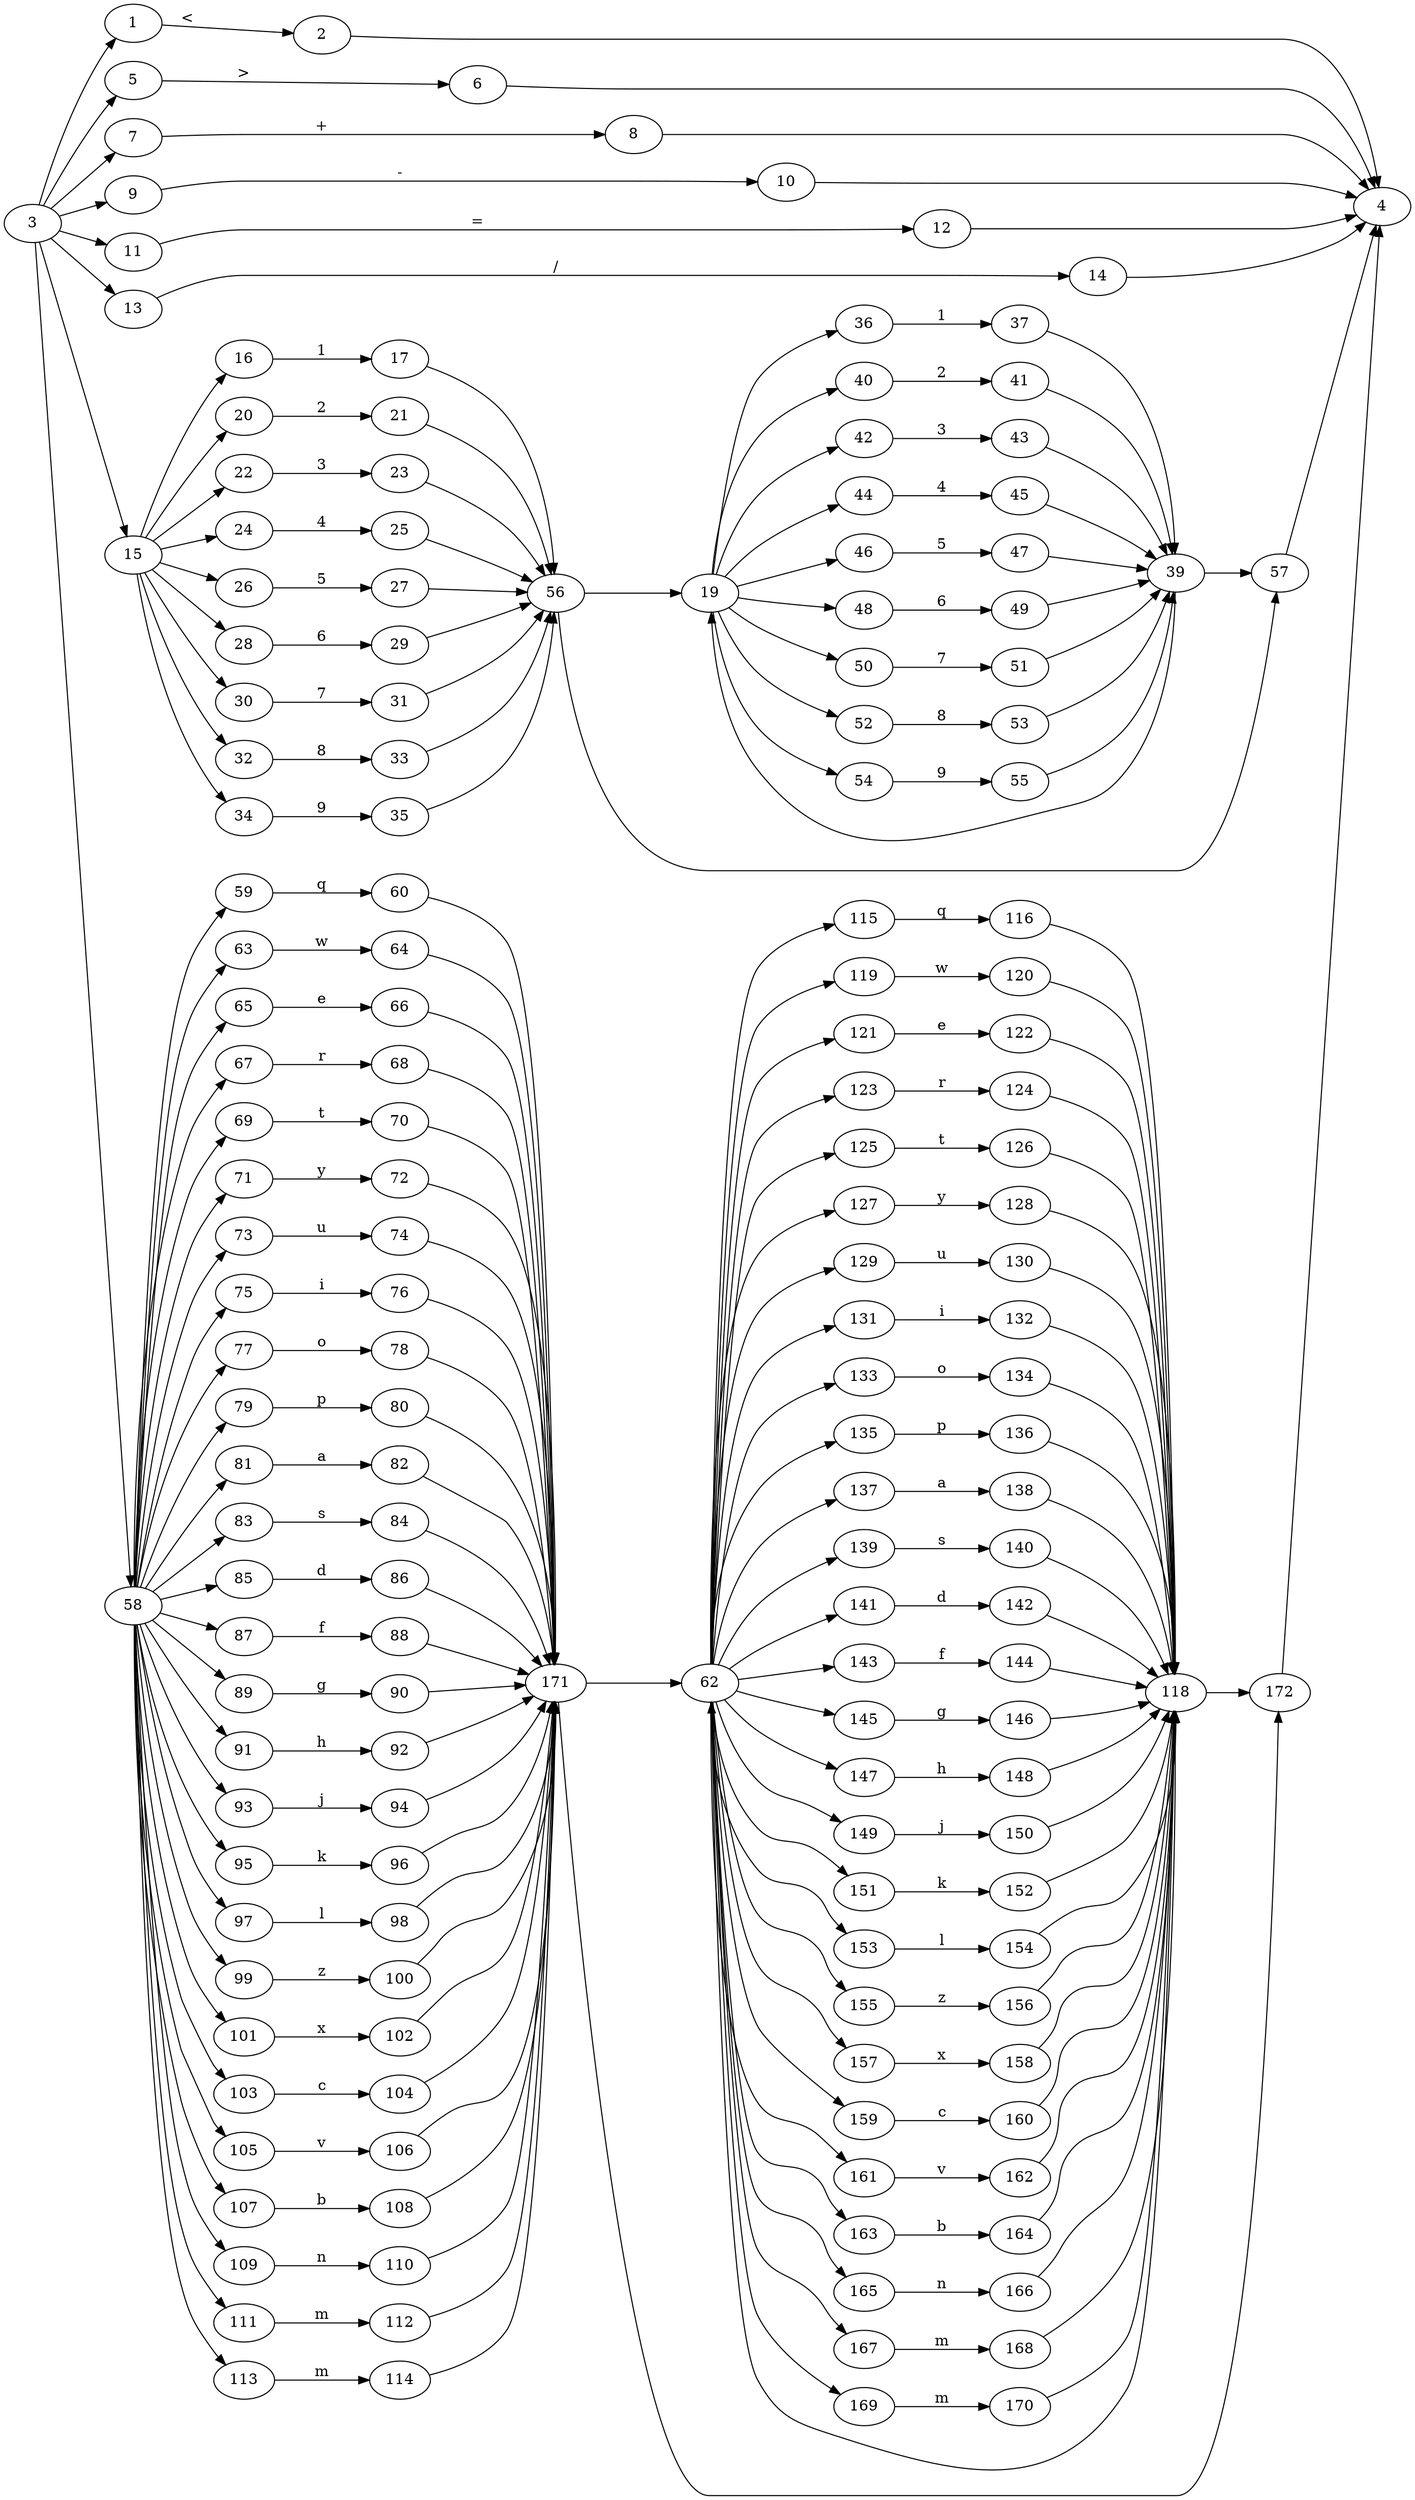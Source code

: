 digraph {
rankdir = LR
1->2[label="<"]
2->4[label=" "]
3->1[label=" "]
3->5[label=" "]
3->7[label=" "]
3->9[label=" "]
3->11[label=" "]
3->13[label=" "]
3->15[label=" "]
3->58[label=" "]
5->6[label=">"]
6->4[label=" "]
7->8[label="+"]
8->4[label=" "]
9->10[label="-"]
10->4[label=" "]
11->12[label="="]
12->4[label=" "]
13->14[label="/"]
14->4[label=" "]
15->16[label=" "]
15->20[label=" "]
15->22[label=" "]
15->24[label=" "]
15->26[label=" "]
15->28[label=" "]
15->30[label=" "]
15->32[label=" "]
15->34[label=" "]
16->17[label="1"]
17->56[label=" "]
19->36[label=" "]
19->40[label=" "]
19->42[label=" "]
19->44[label=" "]
19->46[label=" "]
19->48[label=" "]
19->50[label=" "]
19->52[label=" "]
19->54[label=" "]
20->21[label="2"]
21->56[label=" "]
22->23[label="3"]
23->56[label=" "]
24->25[label="4"]
25->56[label=" "]
26->27[label="5"]
27->56[label=" "]
28->29[label="6"]
29->56[label=" "]
30->31[label="7"]
31->56[label=" "]
32->33[label="8"]
33->56[label=" "]
34->35[label="9"]
35->56[label=" "]
36->37[label="1"]
37->39[label=" "]
39->19[label=" "]
39->57[label=" "]
40->41[label="2"]
41->39[label=" "]
42->43[label="3"]
43->39[label=" "]
44->45[label="4"]
45->39[label=" "]
46->47[label="5"]
47->39[label=" "]
48->49[label="6"]
49->39[label=" "]
50->51[label="7"]
51->39[label=" "]
52->53[label="8"]
53->39[label=" "]
54->55[label="9"]
55->39[label=" "]
56->19[label=" "]
56->57[label=" "]
57->4[label=" "]
58->59[label=" "]
58->63[label=" "]
58->65[label=" "]
58->67[label=" "]
58->69[label=" "]
58->71[label=" "]
58->73[label=" "]
58->75[label=" "]
58->77[label=" "]
58->79[label=" "]
58->81[label=" "]
58->83[label=" "]
58->85[label=" "]
58->87[label=" "]
58->89[label=" "]
58->91[label=" "]
58->93[label=" "]
58->95[label=" "]
58->97[label=" "]
58->99[label=" "]
58->101[label=" "]
58->103[label=" "]
58->105[label=" "]
58->107[label=" "]
58->109[label=" "]
58->111[label=" "]
58->113[label=" "]
59->60[label="q"]
60->171[label=" "]
62->115[label=" "]
62->119[label=" "]
62->121[label=" "]
62->123[label=" "]
62->125[label=" "]
62->127[label=" "]
62->129[label=" "]
62->131[label=" "]
62->133[label=" "]
62->135[label=" "]
62->137[label=" "]
62->139[label=" "]
62->141[label=" "]
62->143[label=" "]
62->145[label=" "]
62->147[label=" "]
62->149[label=" "]
62->151[label=" "]
62->153[label=" "]
62->155[label=" "]
62->157[label=" "]
62->159[label=" "]
62->161[label=" "]
62->163[label=" "]
62->165[label=" "]
62->167[label=" "]
62->169[label=" "]
63->64[label="w"]
64->171[label=" "]
65->66[label="e"]
66->171[label=" "]
67->68[label="r"]
68->171[label=" "]
69->70[label="t"]
70->171[label=" "]
71->72[label="y"]
72->171[label=" "]
73->74[label="u"]
74->171[label=" "]
75->76[label="i"]
76->171[label=" "]
77->78[label="o"]
78->171[label=" "]
79->80[label="p"]
80->171[label=" "]
81->82[label="a"]
82->171[label=" "]
83->84[label="s"]
84->171[label=" "]
85->86[label="d"]
86->171[label=" "]
87->88[label="f"]
88->171[label=" "]
89->90[label="g"]
90->171[label=" "]
91->92[label="h"]
92->171[label=" "]
93->94[label="j"]
94->171[label=" "]
95->96[label="k"]
96->171[label=" "]
97->98[label="l"]
98->171[label=" "]
99->100[label="z"]
100->171[label=" "]
101->102[label="x"]
102->171[label=" "]
103->104[label="c"]
104->171[label=" "]
105->106[label="v"]
106->171[label=" "]
107->108[label="b"]
108->171[label=" "]
109->110[label="n"]
110->171[label=" "]
111->112[label="m"]
112->171[label=" "]
113->114[label="m"]
114->171[label=" "]
115->116[label="q"]
116->118[label=" "]
118->62[label=" "]
118->172[label=" "]
119->120[label="w"]
120->118[label=" "]
121->122[label="e"]
122->118[label=" "]
123->124[label="r"]
124->118[label=" "]
125->126[label="t"]
126->118[label=" "]
127->128[label="y"]
128->118[label=" "]
129->130[label="u"]
130->118[label=" "]
131->132[label="i"]
132->118[label=" "]
133->134[label="o"]
134->118[label=" "]
135->136[label="p"]
136->118[label=" "]
137->138[label="a"]
138->118[label=" "]
139->140[label="s"]
140->118[label=" "]
141->142[label="d"]
142->118[label=" "]
143->144[label="f"]
144->118[label=" "]
145->146[label="g"]
146->118[label=" "]
147->148[label="h"]
148->118[label=" "]
149->150[label="j"]
150->118[label=" "]
151->152[label="k"]
152->118[label=" "]
153->154[label="l"]
154->118[label=" "]
155->156[label="z"]
156->118[label=" "]
157->158[label="x"]
158->118[label=" "]
159->160[label="c"]
160->118[label=" "]
161->162[label="v"]
162->118[label=" "]
163->164[label="b"]
164->118[label=" "]
165->166[label="n"]
166->118[label=" "]
167->168[label="m"]
168->118[label=" "]
169->170[label="m"]
170->118[label=" "]
171->62[label=" "]
171->172[label=" "]
172->4[label=" "]
}

